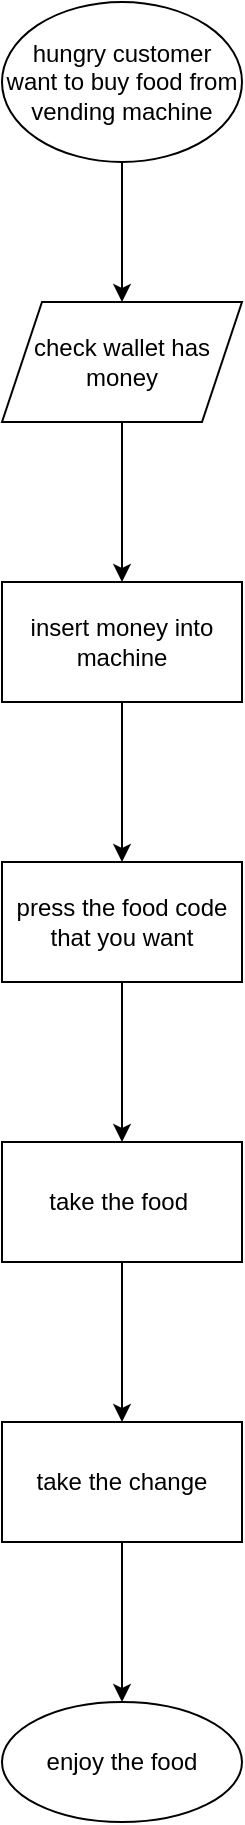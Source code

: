 <mxfile version="20.4.0" type="device"><diagram id="C5RBs43oDa-KdzZeNtuy" name="Page-1"><mxGraphModel dx="936" dy="849" grid="1" gridSize="10" guides="1" tooltips="1" connect="1" arrows="1" fold="1" page="1" pageScale="1" pageWidth="827" pageHeight="1169" math="0" shadow="0"><root><mxCell id="WIyWlLk6GJQsqaUBKTNV-0"/><mxCell id="WIyWlLk6GJQsqaUBKTNV-1" parent="WIyWlLk6GJQsqaUBKTNV-0"/><mxCell id="7XPQnqoaZS6C7v9oSV8C-2" value="" style="edgeStyle=orthogonalEdgeStyle;rounded=0;orthogonalLoop=1;jettySize=auto;html=1;" edge="1" parent="WIyWlLk6GJQsqaUBKTNV-1" source="7XPQnqoaZS6C7v9oSV8C-0" target="7XPQnqoaZS6C7v9oSV8C-3"><mxGeometry relative="1" as="geometry"><mxPoint x="360" y="250" as="targetPoint"/><Array as="points"><mxPoint x="360" y="170"/><mxPoint x="360" y="170"/></Array></mxGeometry></mxCell><mxCell id="7XPQnqoaZS6C7v9oSV8C-0" value="hungry customer want to buy food from vending machine" style="ellipse;whiteSpace=wrap;html=1;" vertex="1" parent="WIyWlLk6GJQsqaUBKTNV-1"><mxGeometry x="300" y="70" width="120" height="80" as="geometry"/></mxCell><mxCell id="7XPQnqoaZS6C7v9oSV8C-5" value="" style="edgeStyle=orthogonalEdgeStyle;rounded=0;orthogonalLoop=1;jettySize=auto;html=1;" edge="1" parent="WIyWlLk6GJQsqaUBKTNV-1" source="7XPQnqoaZS6C7v9oSV8C-3" target="7XPQnqoaZS6C7v9oSV8C-4"><mxGeometry relative="1" as="geometry"/></mxCell><mxCell id="7XPQnqoaZS6C7v9oSV8C-3" value="check wallet has money" style="shape=parallelogram;perimeter=parallelogramPerimeter;whiteSpace=wrap;html=1;fixedSize=1;" vertex="1" parent="WIyWlLk6GJQsqaUBKTNV-1"><mxGeometry x="300" y="220" width="120" height="60" as="geometry"/></mxCell><mxCell id="7XPQnqoaZS6C7v9oSV8C-7" value="" style="edgeStyle=orthogonalEdgeStyle;rounded=0;orthogonalLoop=1;jettySize=auto;html=1;" edge="1" parent="WIyWlLk6GJQsqaUBKTNV-1" source="7XPQnqoaZS6C7v9oSV8C-4" target="7XPQnqoaZS6C7v9oSV8C-6"><mxGeometry relative="1" as="geometry"/></mxCell><mxCell id="7XPQnqoaZS6C7v9oSV8C-4" value="insert money into machine" style="whiteSpace=wrap;html=1;" vertex="1" parent="WIyWlLk6GJQsqaUBKTNV-1"><mxGeometry x="300" y="360" width="120" height="60" as="geometry"/></mxCell><mxCell id="7XPQnqoaZS6C7v9oSV8C-9" value="" style="edgeStyle=orthogonalEdgeStyle;rounded=0;orthogonalLoop=1;jettySize=auto;html=1;" edge="1" parent="WIyWlLk6GJQsqaUBKTNV-1" source="7XPQnqoaZS6C7v9oSV8C-6" target="7XPQnqoaZS6C7v9oSV8C-8"><mxGeometry relative="1" as="geometry"/></mxCell><mxCell id="7XPQnqoaZS6C7v9oSV8C-6" value="press the food code that you want" style="whiteSpace=wrap;html=1;" vertex="1" parent="WIyWlLk6GJQsqaUBKTNV-1"><mxGeometry x="300" y="500" width="120" height="60" as="geometry"/></mxCell><mxCell id="7XPQnqoaZS6C7v9oSV8C-11" value="" style="edgeStyle=orthogonalEdgeStyle;rounded=0;orthogonalLoop=1;jettySize=auto;html=1;" edge="1" parent="WIyWlLk6GJQsqaUBKTNV-1" source="7XPQnqoaZS6C7v9oSV8C-8" target="7XPQnqoaZS6C7v9oSV8C-10"><mxGeometry relative="1" as="geometry"/></mxCell><mxCell id="7XPQnqoaZS6C7v9oSV8C-8" value="take the food&amp;nbsp;" style="whiteSpace=wrap;html=1;" vertex="1" parent="WIyWlLk6GJQsqaUBKTNV-1"><mxGeometry x="300" y="640" width="120" height="60" as="geometry"/></mxCell><mxCell id="7XPQnqoaZS6C7v9oSV8C-13" value="" style="edgeStyle=orthogonalEdgeStyle;rounded=0;orthogonalLoop=1;jettySize=auto;html=1;" edge="1" parent="WIyWlLk6GJQsqaUBKTNV-1" source="7XPQnqoaZS6C7v9oSV8C-10" target="7XPQnqoaZS6C7v9oSV8C-12"><mxGeometry relative="1" as="geometry"/></mxCell><mxCell id="7XPQnqoaZS6C7v9oSV8C-10" value="take the change" style="whiteSpace=wrap;html=1;" vertex="1" parent="WIyWlLk6GJQsqaUBKTNV-1"><mxGeometry x="300" y="780" width="120" height="60" as="geometry"/></mxCell><mxCell id="7XPQnqoaZS6C7v9oSV8C-12" value="enjoy the food" style="ellipse;whiteSpace=wrap;html=1;" vertex="1" parent="WIyWlLk6GJQsqaUBKTNV-1"><mxGeometry x="300" y="920" width="120" height="60" as="geometry"/></mxCell></root></mxGraphModel></diagram></mxfile>